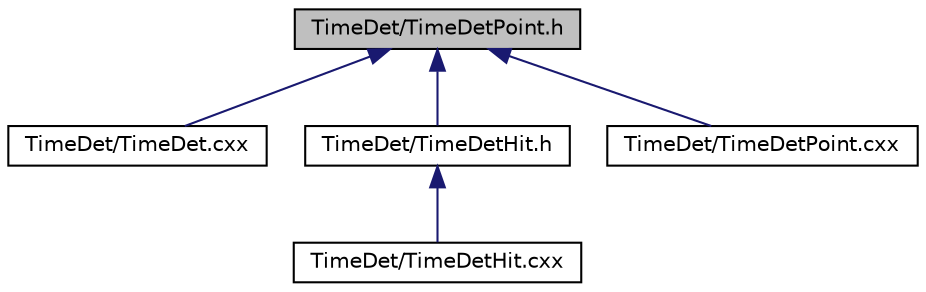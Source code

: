 digraph "TimeDet/TimeDetPoint.h"
{
 // LATEX_PDF_SIZE
  edge [fontname="Helvetica",fontsize="10",labelfontname="Helvetica",labelfontsize="10"];
  node [fontname="Helvetica",fontsize="10",shape=record];
  Node1 [label="TimeDet/TimeDetPoint.h",height=0.2,width=0.4,color="black", fillcolor="grey75", style="filled", fontcolor="black",tooltip=" "];
  Node1 -> Node2 [dir="back",color="midnightblue",fontsize="10",style="solid",fontname="Helvetica"];
  Node2 [label="TimeDet/TimeDet.cxx",height=0.2,width=0.4,color="black", fillcolor="white", style="filled",URL="$TimeDet_8cxx.html",tooltip=" "];
  Node1 -> Node3 [dir="back",color="midnightblue",fontsize="10",style="solid",fontname="Helvetica"];
  Node3 [label="TimeDet/TimeDetHit.h",height=0.2,width=0.4,color="black", fillcolor="white", style="filled",URL="$TimeDetHit_8h.html",tooltip=" "];
  Node3 -> Node4 [dir="back",color="midnightblue",fontsize="10",style="solid",fontname="Helvetica"];
  Node4 [label="TimeDet/TimeDetHit.cxx",height=0.2,width=0.4,color="black", fillcolor="white", style="filled",URL="$TimeDetHit_8cxx.html",tooltip=" "];
  Node1 -> Node5 [dir="back",color="midnightblue",fontsize="10",style="solid",fontname="Helvetica"];
  Node5 [label="TimeDet/TimeDetPoint.cxx",height=0.2,width=0.4,color="black", fillcolor="white", style="filled",URL="$TimeDetPoint_8cxx.html",tooltip=" "];
}
